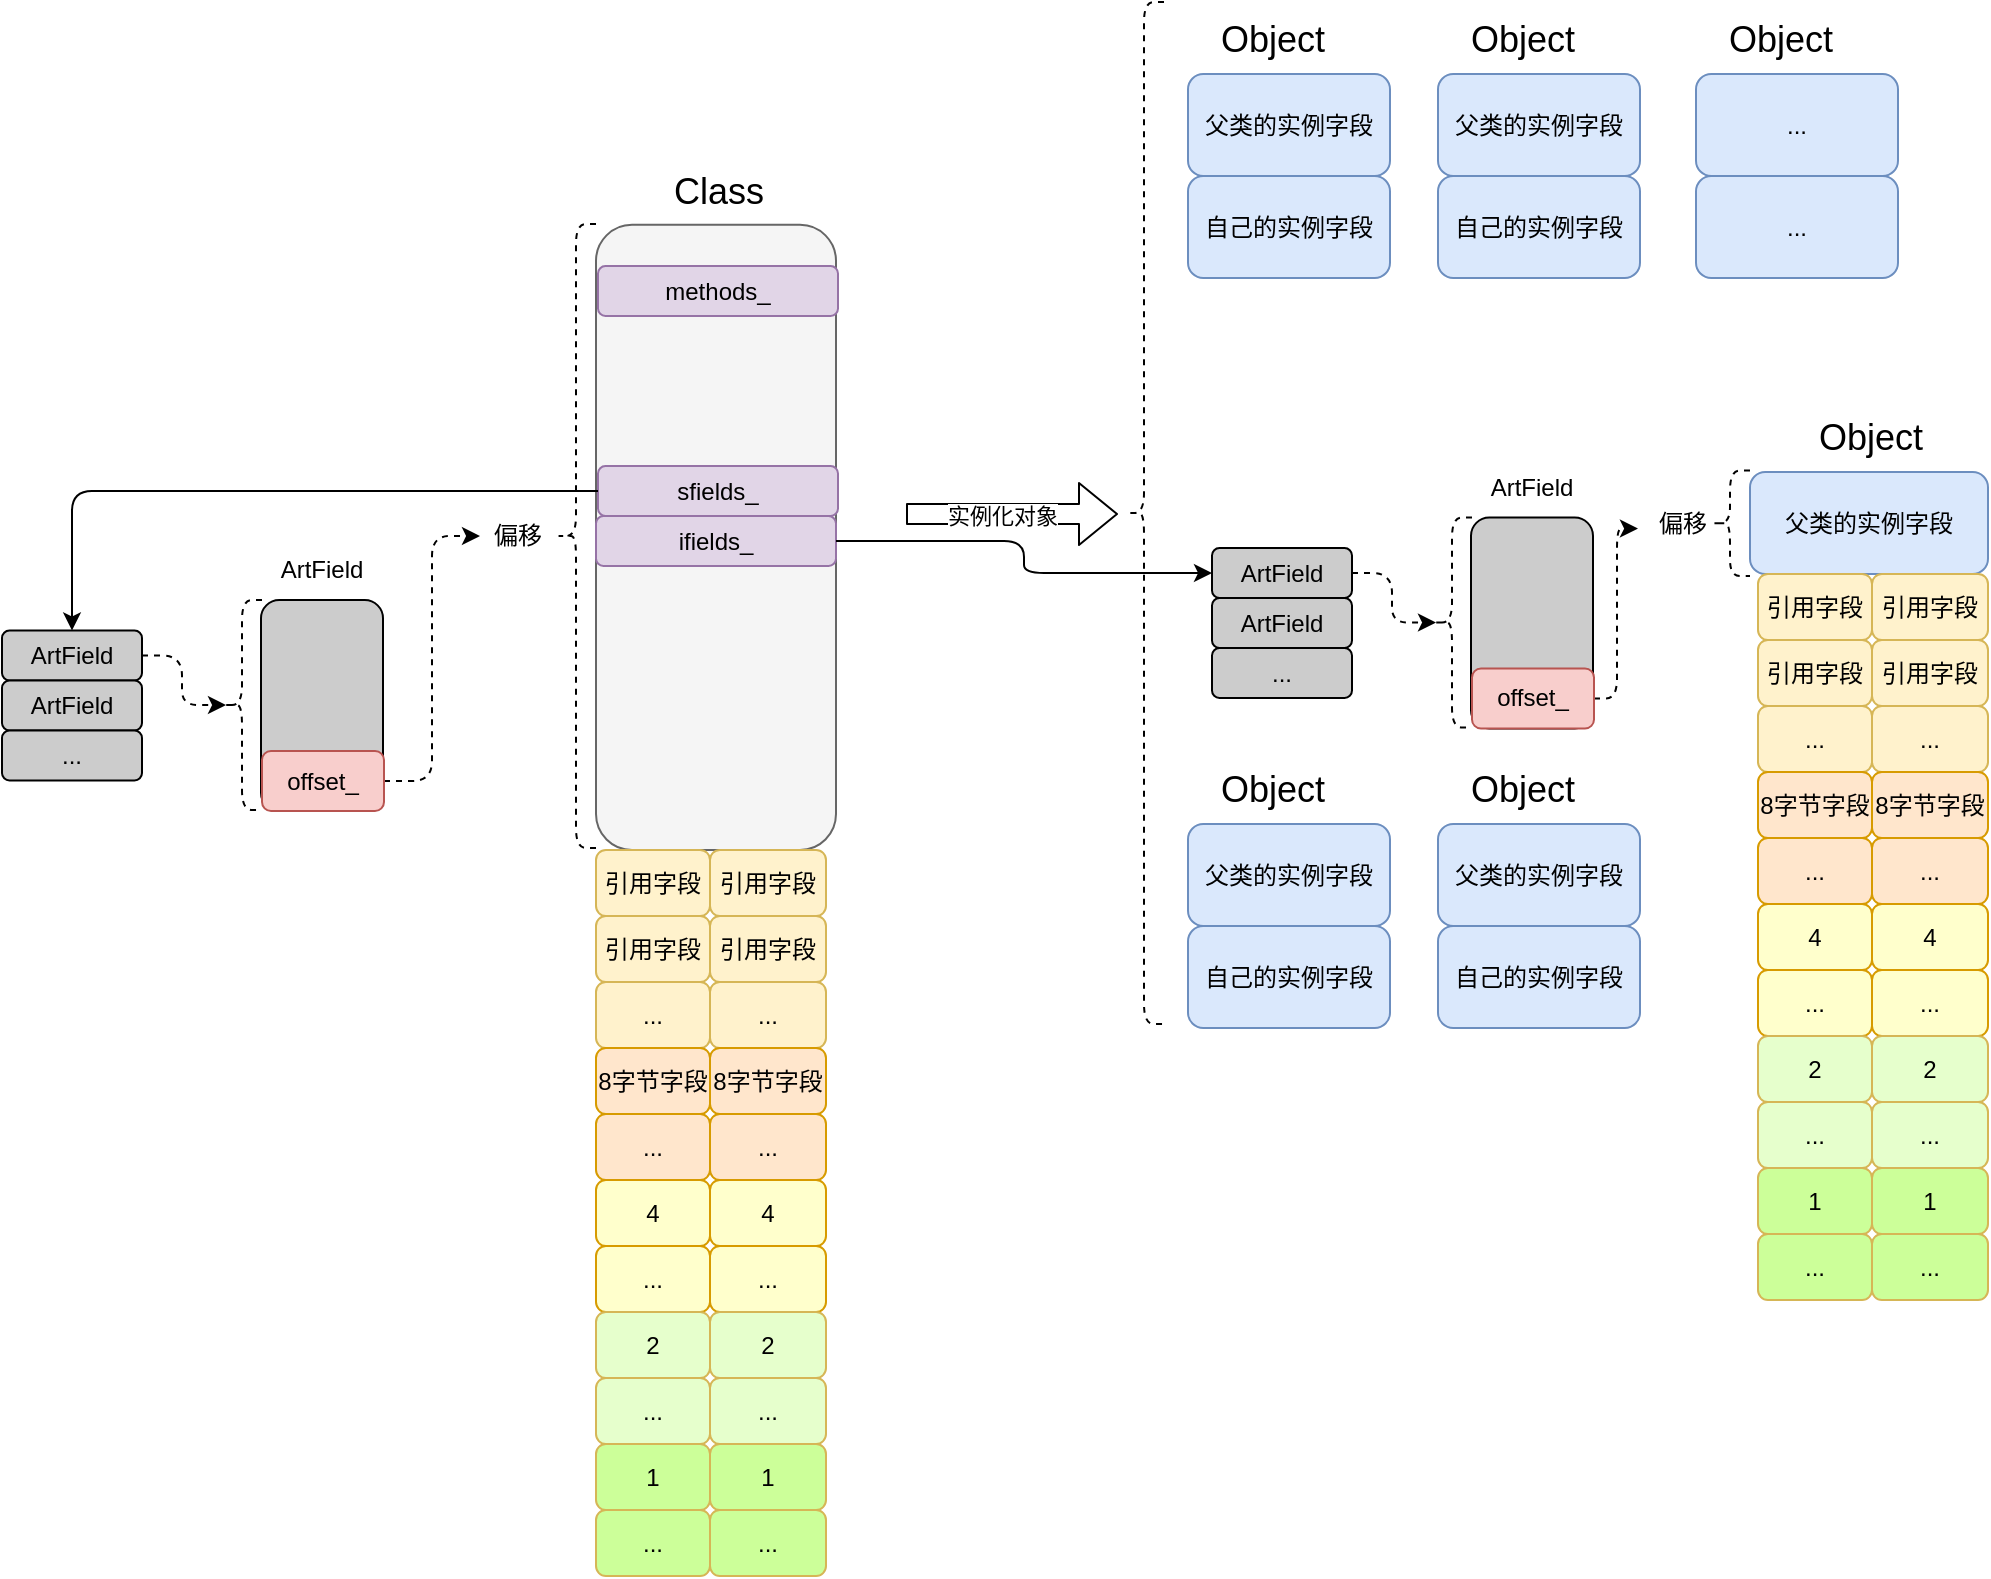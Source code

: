 <mxfile>
    <diagram id="HKTIOLSDJYp_C6PdDeP-" name="第 1 页">
        <mxGraphModel dx="1556" dy="1362" grid="0" gridSize="10" guides="1" tooltips="1" connect="1" arrows="1" fold="1" page="0" pageScale="1" pageWidth="827" pageHeight="1169" math="0" shadow="0">
            <root>
                <mxCell id="0"/>
                <mxCell id="1" parent="0"/>
                <mxCell id="5" value="" style="group" vertex="1" connectable="0" parent="1">
                    <mxGeometry x="184" y="141" width="121" height="327" as="geometry"/>
                </mxCell>
                <mxCell id="2" value="" style="rounded=1;whiteSpace=wrap;html=1;fillColor=#f5f5f5;fontColor=#333333;strokeColor=#666666;" vertex="1" parent="5">
                    <mxGeometry y="14.41" width="120" height="312.59" as="geometry"/>
                </mxCell>
                <mxCell id="4" value="&lt;font style=&quot;font-size: 18px;&quot;&gt;Class&lt;/font&gt;" style="text;html=1;align=center;verticalAlign=middle;resizable=0;points=[];autosize=1;strokeColor=none;fillColor=none;" vertex="1" parent="5">
                    <mxGeometry x="29" y="-19.217" width="63" height="34" as="geometry"/>
                </mxCell>
                <mxCell id="6" value="methods_" style="rounded=1;whiteSpace=wrap;html=1;fillColor=#e1d5e7;strokeColor=#9673a6;" vertex="1" parent="5">
                    <mxGeometry x="1" y="35" width="120" height="25" as="geometry"/>
                </mxCell>
                <mxCell id="7" value="sfields_" style="rounded=1;whiteSpace=wrap;html=1;fillColor=#e1d5e7;strokeColor=#9673a6;" vertex="1" parent="5">
                    <mxGeometry x="1" y="135" width="120" height="25" as="geometry"/>
                </mxCell>
                <mxCell id="8" value="ifields_" style="rounded=1;whiteSpace=wrap;html=1;fillColor=#e1d5e7;strokeColor=#9673a6;" vertex="1" parent="5">
                    <mxGeometry y="160" width="120" height="25" as="geometry"/>
                </mxCell>
                <mxCell id="15" value="" style="edgeStyle=orthogonalEdgeStyle;html=1;exitX=1;exitY=0.5;exitDx=0;exitDy=0;entryX=0.1;entryY=0.5;entryDx=0;entryDy=0;entryPerimeter=0;dashed=1;" edge="1" parent="1" source="11" target="22">
                    <mxGeometry relative="1" as="geometry">
                        <mxPoint x="-25.5" y="378.89" as="sourcePoint"/>
                        <mxPoint x="-27" y="396" as="targetPoint"/>
                    </mxGeometry>
                </mxCell>
                <mxCell id="11" value="ArtField" style="rounded=1;whiteSpace=wrap;html=1;fillColor=#CCCCCC;" vertex="1" parent="1">
                    <mxGeometry x="-113" y="358.25" width="70" height="25" as="geometry"/>
                </mxCell>
                <mxCell id="9" style="edgeStyle=orthogonalEdgeStyle;html=1;exitX=0;exitY=0.5;exitDx=0;exitDy=0;" edge="1" parent="1" source="7" target="11">
                    <mxGeometry relative="1" as="geometry">
                        <mxPoint x="-24" y="360.667" as="targetPoint"/>
                    </mxGeometry>
                </mxCell>
                <mxCell id="12" value="ArtField" style="rounded=1;whiteSpace=wrap;html=1;fillColor=#CCCCCC;" vertex="1" parent="1">
                    <mxGeometry x="-113" y="383.25" width="70" height="25" as="geometry"/>
                </mxCell>
                <mxCell id="13" value="..." style="rounded=1;whiteSpace=wrap;html=1;fillColor=#CCCCCC;" vertex="1" parent="1">
                    <mxGeometry x="-113" y="408.25" width="70" height="25" as="geometry"/>
                </mxCell>
                <mxCell id="14" value="" style="whiteSpace=wrap;html=1;rounded=1;fillColor=#CCCCCC;" vertex="1" parent="1">
                    <mxGeometry x="16.5" y="343" width="61" height="105.5" as="geometry"/>
                </mxCell>
                <mxCell id="16" value="ArtField" style="text;html=1;align=center;verticalAlign=middle;whiteSpace=wrap;rounded=0;" vertex="1" parent="1">
                    <mxGeometry x="17" y="313" width="60" height="30" as="geometry"/>
                </mxCell>
                <mxCell id="18" style="edgeStyle=orthogonalEdgeStyle;html=1;entryX=0;entryY=0.5;entryDx=0;entryDy=0;dashed=1;" edge="1" parent="1" source="17" target="19">
                    <mxGeometry relative="1" as="geometry">
                        <mxPoint x="81" y="333" as="targetPoint"/>
                    </mxGeometry>
                </mxCell>
                <mxCell id="20" style="edgeStyle=none;html=1;" edge="1" parent="1" source="17" target="14">
                    <mxGeometry relative="1" as="geometry"/>
                </mxCell>
                <mxCell id="17" value="offset_" style="rounded=1;whiteSpace=wrap;html=1;fillColor=#f8cecc;strokeColor=#b85450;" vertex="1" parent="1">
                    <mxGeometry x="17" y="418.5" width="61" height="30" as="geometry"/>
                </mxCell>
                <mxCell id="19" value="偏移" style="text;html=1;align=center;verticalAlign=middle;whiteSpace=wrap;rounded=0;" vertex="1" parent="1">
                    <mxGeometry x="126" y="301" width="38" height="20" as="geometry"/>
                </mxCell>
                <mxCell id="21" value="" style="shape=curlyBracket;whiteSpace=wrap;html=1;rounded=1;labelPosition=left;verticalLabelPosition=middle;align=right;verticalAlign=middle;dashed=1;" vertex="1" parent="1">
                    <mxGeometry x="164" y="155" width="20" height="312" as="geometry"/>
                </mxCell>
                <mxCell id="22" value="" style="shape=curlyBracket;whiteSpace=wrap;html=1;rounded=1;labelPosition=left;verticalLabelPosition=middle;align=right;verticalAlign=middle;dashed=1;" vertex="1" parent="1">
                    <mxGeometry x="-3" y="343" width="20" height="105" as="geometry"/>
                </mxCell>
                <mxCell id="25" value="引用字段" style="rounded=1;whiteSpace=wrap;html=1;fillColor=#fff2cc;strokeColor=#d6b656;" vertex="1" parent="1">
                    <mxGeometry x="241" y="468" width="58" height="33" as="geometry"/>
                </mxCell>
                <mxCell id="24" value="引用字段" style="rounded=1;whiteSpace=wrap;html=1;fillColor=#fff2cc;strokeColor=#d6b656;" vertex="1" parent="1">
                    <mxGeometry x="184" y="468" width="57" height="33" as="geometry"/>
                </mxCell>
                <mxCell id="26" value="引用字段" style="rounded=1;whiteSpace=wrap;html=1;fillColor=#fff2cc;strokeColor=#d6b656;" vertex="1" parent="1">
                    <mxGeometry x="241" y="501" width="58" height="33" as="geometry"/>
                </mxCell>
                <mxCell id="27" value="引用字段" style="rounded=1;whiteSpace=wrap;html=1;fillColor=#fff2cc;strokeColor=#d6b656;" vertex="1" parent="1">
                    <mxGeometry x="184" y="501" width="57" height="33" as="geometry"/>
                </mxCell>
                <mxCell id="28" value="..." style="rounded=1;whiteSpace=wrap;html=1;fillColor=#fff2cc;strokeColor=#d6b656;" vertex="1" parent="1">
                    <mxGeometry x="184" y="534" width="57" height="33" as="geometry"/>
                </mxCell>
                <mxCell id="30" value="..." style="rounded=1;whiteSpace=wrap;html=1;fillColor=#fff2cc;strokeColor=#d6b656;" vertex="1" parent="1">
                    <mxGeometry x="241" y="534" width="58" height="33" as="geometry"/>
                </mxCell>
                <mxCell id="31" value="8字节字段" style="rounded=1;whiteSpace=wrap;html=1;fillColor=#ffe6cc;strokeColor=#d79b00;" vertex="1" parent="1">
                    <mxGeometry x="184" y="567" width="57" height="33" as="geometry"/>
                </mxCell>
                <mxCell id="32" value="8字节字段" style="rounded=1;whiteSpace=wrap;html=1;fillColor=#ffe6cc;strokeColor=#d79b00;" vertex="1" parent="1">
                    <mxGeometry x="241" y="567" width="58" height="33" as="geometry"/>
                </mxCell>
                <mxCell id="33" value="..." style="rounded=1;whiteSpace=wrap;html=1;fillColor=#ffe6cc;strokeColor=#d79b00;" vertex="1" parent="1">
                    <mxGeometry x="184" y="600" width="57" height="33" as="geometry"/>
                </mxCell>
                <mxCell id="34" value="..." style="rounded=1;whiteSpace=wrap;html=1;fillColor=#ffe6cc;strokeColor=#d79b00;" vertex="1" parent="1">
                    <mxGeometry x="241" y="600" width="58" height="33" as="geometry"/>
                </mxCell>
                <mxCell id="35" value="4" style="rounded=1;whiteSpace=wrap;html=1;fillColor=#FFFFCC;strokeColor=#d79b00;" vertex="1" parent="1">
                    <mxGeometry x="184" y="633" width="57" height="33" as="geometry"/>
                </mxCell>
                <mxCell id="36" value="4" style="rounded=1;whiteSpace=wrap;html=1;fillColor=#FFFFCC;strokeColor=#d79b00;" vertex="1" parent="1">
                    <mxGeometry x="241" y="633" width="58" height="33" as="geometry"/>
                </mxCell>
                <mxCell id="37" value="..." style="rounded=1;whiteSpace=wrap;html=1;fillColor=#FFFFCC;strokeColor=#d79b00;" vertex="1" parent="1">
                    <mxGeometry x="184" y="666" width="57" height="33" as="geometry"/>
                </mxCell>
                <mxCell id="38" value="..." style="rounded=1;whiteSpace=wrap;html=1;fillColor=#FFFFCC;strokeColor=#d79b00;" vertex="1" parent="1">
                    <mxGeometry x="241" y="666" width="58" height="33" as="geometry"/>
                </mxCell>
                <mxCell id="39" value="2" style="rounded=1;whiteSpace=wrap;html=1;fillColor=#E6FFCC;strokeColor=#d6b656;" vertex="1" parent="1">
                    <mxGeometry x="184" y="699" width="57" height="33" as="geometry"/>
                </mxCell>
                <mxCell id="40" value="2" style="rounded=1;whiteSpace=wrap;html=1;fillColor=#E6FFCC;strokeColor=#d6b656;" vertex="1" parent="1">
                    <mxGeometry x="241" y="699" width="58" height="33" as="geometry"/>
                </mxCell>
                <mxCell id="41" value="..." style="rounded=1;whiteSpace=wrap;html=1;fillColor=#E6FFCC;strokeColor=#d6b656;" vertex="1" parent="1">
                    <mxGeometry x="184" y="732" width="57" height="33" as="geometry"/>
                </mxCell>
                <mxCell id="42" value="..." style="rounded=1;whiteSpace=wrap;html=1;fillColor=#E6FFCC;strokeColor=#d6b656;" vertex="1" parent="1">
                    <mxGeometry x="241" y="732" width="58" height="33" as="geometry"/>
                </mxCell>
                <mxCell id="43" value="1" style="rounded=1;whiteSpace=wrap;html=1;fillColor=#CCFF99;strokeColor=#d6b656;" vertex="1" parent="1">
                    <mxGeometry x="184" y="765" width="57" height="33" as="geometry"/>
                </mxCell>
                <mxCell id="44" value="1" style="rounded=1;whiteSpace=wrap;html=1;fillColor=#CCFF99;strokeColor=#d6b656;" vertex="1" parent="1">
                    <mxGeometry x="241" y="765" width="58" height="33" as="geometry"/>
                </mxCell>
                <mxCell id="45" value="..." style="rounded=1;whiteSpace=wrap;html=1;fillColor=#CCFF99;strokeColor=#d6b656;" vertex="1" parent="1">
                    <mxGeometry x="184" y="798" width="57" height="33" as="geometry"/>
                </mxCell>
                <mxCell id="46" value="..." style="rounded=1;whiteSpace=wrap;html=1;fillColor=#CCFF99;strokeColor=#d6b656;" vertex="1" parent="1">
                    <mxGeometry x="241" y="798" width="58" height="33" as="geometry"/>
                </mxCell>
                <mxCell id="49" value="" style="shape=flexArrow;endArrow=classic;html=1;" edge="1" parent="1">
                    <mxGeometry width="50" height="50" relative="1" as="geometry">
                        <mxPoint x="339" y="300" as="sourcePoint"/>
                        <mxPoint x="445" y="300" as="targetPoint"/>
                    </mxGeometry>
                </mxCell>
                <mxCell id="50" value="实例化对象" style="edgeLabel;html=1;align=center;verticalAlign=middle;resizable=0;points=[];" vertex="1" connectable="0" parent="49">
                    <mxGeometry x="-0.107" y="-1" relative="1" as="geometry">
                        <mxPoint as="offset"/>
                    </mxGeometry>
                </mxCell>
                <mxCell id="51" value="" style="edgeStyle=orthogonalEdgeStyle;html=1;exitX=1;exitY=0.5;exitDx=0;exitDy=0;entryX=0.1;entryY=0.5;entryDx=0;entryDy=0;entryPerimeter=0;dashed=1;" edge="1" parent="1" source="52" target="59">
                    <mxGeometry relative="1" as="geometry">
                        <mxPoint x="579.5" y="337.64" as="sourcePoint"/>
                        <mxPoint x="578" y="354.75" as="targetPoint"/>
                    </mxGeometry>
                </mxCell>
                <mxCell id="52" value="ArtField" style="rounded=1;whiteSpace=wrap;html=1;fillColor=#CCCCCC;" vertex="1" parent="1">
                    <mxGeometry x="492" y="317" width="70" height="25" as="geometry"/>
                </mxCell>
                <mxCell id="53" value="ArtField" style="rounded=1;whiteSpace=wrap;html=1;fillColor=#CCCCCC;" vertex="1" parent="1">
                    <mxGeometry x="492" y="342" width="70" height="25" as="geometry"/>
                </mxCell>
                <mxCell id="54" value="..." style="rounded=1;whiteSpace=wrap;html=1;fillColor=#CCCCCC;" vertex="1" parent="1">
                    <mxGeometry x="492" y="367" width="70" height="25" as="geometry"/>
                </mxCell>
                <mxCell id="55" value="" style="whiteSpace=wrap;html=1;rounded=1;fillColor=#CCCCCC;" vertex="1" parent="1">
                    <mxGeometry x="621.5" y="301.75" width="61" height="105.5" as="geometry"/>
                </mxCell>
                <mxCell id="56" value="ArtField" style="text;html=1;align=center;verticalAlign=middle;whiteSpace=wrap;rounded=0;" vertex="1" parent="1">
                    <mxGeometry x="622" y="271.75" width="60" height="30" as="geometry"/>
                </mxCell>
                <mxCell id="57" style="edgeStyle=none;html=1;" edge="1" parent="1" source="58" target="55">
                    <mxGeometry relative="1" as="geometry"/>
                </mxCell>
                <mxCell id="82" style="edgeStyle=orthogonalEdgeStyle;html=1;entryX=-0.024;entryY=0.603;entryDx=0;entryDy=0;entryPerimeter=0;dashed=1;" edge="1" parent="1" source="58" target="107">
                    <mxGeometry relative="1" as="geometry">
                        <mxPoint x="718" y="358.0" as="targetPoint"/>
                    </mxGeometry>
                </mxCell>
                <mxCell id="58" value="offset_" style="rounded=1;whiteSpace=wrap;html=1;fillColor=#f8cecc;strokeColor=#b85450;" vertex="1" parent="1">
                    <mxGeometry x="622" y="377.25" width="61" height="30" as="geometry"/>
                </mxCell>
                <mxCell id="59" value="" style="shape=curlyBracket;whiteSpace=wrap;html=1;rounded=1;labelPosition=left;verticalLabelPosition=middle;align=right;verticalAlign=middle;dashed=1;" vertex="1" parent="1">
                    <mxGeometry x="602" y="301.75" width="20" height="105" as="geometry"/>
                </mxCell>
                <mxCell id="60" style="edgeStyle=orthogonalEdgeStyle;html=1;entryX=0;entryY=0.5;entryDx=0;entryDy=0;" edge="1" parent="1" source="8" target="52">
                    <mxGeometry relative="1" as="geometry"/>
                </mxCell>
                <mxCell id="61" value="" style="shape=curlyBracket;whiteSpace=wrap;html=1;rounded=1;labelPosition=left;verticalLabelPosition=middle;align=right;verticalAlign=middle;dashed=1;" vertex="1" parent="1">
                    <mxGeometry x="448" y="44" width="20" height="511" as="geometry"/>
                </mxCell>
                <mxCell id="66" value="" style="group" vertex="1" connectable="0" parent="1">
                    <mxGeometry x="480" y="46" width="101" height="136" as="geometry"/>
                </mxCell>
                <mxCell id="64" value="" style="group" vertex="1" connectable="0" parent="66">
                    <mxGeometry width="101" height="85" as="geometry"/>
                </mxCell>
                <mxCell id="62" value="父类的实例字段" style="rounded=1;whiteSpace=wrap;html=1;fillColor=#dae8fc;strokeColor=#6c8ebf;" vertex="1" parent="64">
                    <mxGeometry y="34" width="101" height="51" as="geometry"/>
                </mxCell>
                <mxCell id="63" value="&lt;font style=&quot;font-size: 18px;&quot;&gt;Object&lt;/font&gt;" style="text;html=1;align=center;verticalAlign=middle;resizable=0;points=[];autosize=1;strokeColor=none;fillColor=none;" vertex="1" parent="64">
                    <mxGeometry x="7" width="70" height="34" as="geometry"/>
                </mxCell>
                <mxCell id="65" value="自己的实例字段" style="rounded=1;whiteSpace=wrap;html=1;fillColor=#dae8fc;strokeColor=#6c8ebf;" vertex="1" parent="66">
                    <mxGeometry y="85" width="101" height="51" as="geometry"/>
                </mxCell>
                <mxCell id="67" value="" style="group" vertex="1" connectable="0" parent="1">
                    <mxGeometry x="605" y="46" width="101" height="136" as="geometry"/>
                </mxCell>
                <mxCell id="68" value="" style="group" vertex="1" connectable="0" parent="67">
                    <mxGeometry width="101" height="85" as="geometry"/>
                </mxCell>
                <mxCell id="69" value="父类的实例字段" style="rounded=1;whiteSpace=wrap;html=1;fillColor=#dae8fc;strokeColor=#6c8ebf;" vertex="1" parent="68">
                    <mxGeometry y="34" width="101" height="51" as="geometry"/>
                </mxCell>
                <mxCell id="70" value="&lt;font style=&quot;font-size: 18px;&quot;&gt;Object&lt;/font&gt;" style="text;html=1;align=center;verticalAlign=middle;resizable=0;points=[];autosize=1;strokeColor=none;fillColor=none;" vertex="1" parent="68">
                    <mxGeometry x="7" width="70" height="34" as="geometry"/>
                </mxCell>
                <mxCell id="71" value="自己的实例字段" style="rounded=1;whiteSpace=wrap;html=1;fillColor=#dae8fc;strokeColor=#6c8ebf;" vertex="1" parent="67">
                    <mxGeometry y="85" width="101" height="51" as="geometry"/>
                </mxCell>
                <mxCell id="72" value="" style="group" vertex="1" connectable="0" parent="1">
                    <mxGeometry x="734" y="46" width="101" height="136" as="geometry"/>
                </mxCell>
                <mxCell id="73" value="" style="group" vertex="1" connectable="0" parent="72">
                    <mxGeometry width="101" height="85" as="geometry"/>
                </mxCell>
                <mxCell id="74" value="..." style="rounded=1;whiteSpace=wrap;html=1;fillColor=#dae8fc;strokeColor=#6c8ebf;" vertex="1" parent="73">
                    <mxGeometry y="34" width="101" height="51" as="geometry"/>
                </mxCell>
                <mxCell id="75" value="&lt;font style=&quot;font-size: 18px;&quot;&gt;Object&lt;/font&gt;" style="text;html=1;align=center;verticalAlign=middle;resizable=0;points=[];autosize=1;strokeColor=none;fillColor=none;" vertex="1" parent="73">
                    <mxGeometry x="7" width="70" height="34" as="geometry"/>
                </mxCell>
                <mxCell id="76" value="..." style="rounded=1;whiteSpace=wrap;html=1;fillColor=#dae8fc;strokeColor=#6c8ebf;" vertex="1" parent="72">
                    <mxGeometry y="85" width="101" height="51" as="geometry"/>
                </mxCell>
                <mxCell id="78" value="" style="group;" vertex="1" connectable="0" parent="1">
                    <mxGeometry x="761" y="245" width="119" height="85" as="geometry"/>
                </mxCell>
                <mxCell id="79" value="父类的实例字段" style="rounded=1;whiteSpace=wrap;html=1;fillColor=#dae8fc;strokeColor=#6c8ebf;" vertex="1" parent="78">
                    <mxGeometry y="34" width="119" height="51" as="geometry"/>
                </mxCell>
                <mxCell id="80" value="&lt;font style=&quot;font-size: 18px;&quot;&gt;Object&lt;/font&gt;" style="text;html=1;align=center;verticalAlign=middle;resizable=0;points=[];autosize=1;" vertex="1" parent="78">
                    <mxGeometry x="24.5" width="70" height="34" as="geometry"/>
                </mxCell>
                <mxCell id="83" value="引用字段" style="rounded=1;whiteSpace=wrap;html=1;fillColor=#fff2cc;strokeColor=#d6b656;" vertex="1" parent="1">
                    <mxGeometry x="822" y="330" width="58" height="33" as="geometry"/>
                </mxCell>
                <mxCell id="84" value="引用字段" style="rounded=1;whiteSpace=wrap;html=1;fillColor=#fff2cc;strokeColor=#d6b656;" vertex="1" parent="1">
                    <mxGeometry x="765" y="330" width="57" height="33" as="geometry"/>
                </mxCell>
                <mxCell id="85" value="引用字段" style="rounded=1;whiteSpace=wrap;html=1;fillColor=#fff2cc;strokeColor=#d6b656;" vertex="1" parent="1">
                    <mxGeometry x="822" y="363" width="58" height="33" as="geometry"/>
                </mxCell>
                <mxCell id="86" value="引用字段" style="rounded=1;whiteSpace=wrap;html=1;fillColor=#fff2cc;strokeColor=#d6b656;" vertex="1" parent="1">
                    <mxGeometry x="765" y="363" width="57" height="33" as="geometry"/>
                </mxCell>
                <mxCell id="87" value="..." style="rounded=1;whiteSpace=wrap;html=1;fillColor=#fff2cc;strokeColor=#d6b656;" vertex="1" parent="1">
                    <mxGeometry x="765" y="396" width="57" height="33" as="geometry"/>
                </mxCell>
                <mxCell id="88" value="..." style="rounded=1;whiteSpace=wrap;html=1;fillColor=#fff2cc;strokeColor=#d6b656;" vertex="1" parent="1">
                    <mxGeometry x="822" y="396" width="58" height="33" as="geometry"/>
                </mxCell>
                <mxCell id="89" value="8字节字段" style="rounded=1;whiteSpace=wrap;html=1;fillColor=#ffe6cc;strokeColor=#d79b00;" vertex="1" parent="1">
                    <mxGeometry x="765" y="429" width="57" height="33" as="geometry"/>
                </mxCell>
                <mxCell id="90" value="8字节字段" style="rounded=1;whiteSpace=wrap;html=1;fillColor=#ffe6cc;strokeColor=#d79b00;" vertex="1" parent="1">
                    <mxGeometry x="822" y="429" width="58" height="33" as="geometry"/>
                </mxCell>
                <mxCell id="91" value="..." style="rounded=1;whiteSpace=wrap;html=1;fillColor=#ffe6cc;strokeColor=#d79b00;" vertex="1" parent="1">
                    <mxGeometry x="765" y="462" width="57" height="33" as="geometry"/>
                </mxCell>
                <mxCell id="92" value="..." style="rounded=1;whiteSpace=wrap;html=1;fillColor=#ffe6cc;strokeColor=#d79b00;" vertex="1" parent="1">
                    <mxGeometry x="822" y="462" width="58" height="33" as="geometry"/>
                </mxCell>
                <mxCell id="93" value="4" style="rounded=1;whiteSpace=wrap;html=1;fillColor=#FFFFCC;strokeColor=#d79b00;" vertex="1" parent="1">
                    <mxGeometry x="765" y="495" width="57" height="33" as="geometry"/>
                </mxCell>
                <mxCell id="94" value="4" style="rounded=1;whiteSpace=wrap;html=1;fillColor=#FFFFCC;strokeColor=#d79b00;" vertex="1" parent="1">
                    <mxGeometry x="822" y="495" width="58" height="33" as="geometry"/>
                </mxCell>
                <mxCell id="95" value="..." style="rounded=1;whiteSpace=wrap;html=1;fillColor=#FFFFCC;strokeColor=#d79b00;" vertex="1" parent="1">
                    <mxGeometry x="765" y="528" width="57" height="33" as="geometry"/>
                </mxCell>
                <mxCell id="96" value="..." style="rounded=1;whiteSpace=wrap;html=1;fillColor=#FFFFCC;strokeColor=#d79b00;" vertex="1" parent="1">
                    <mxGeometry x="822" y="528" width="58" height="33" as="geometry"/>
                </mxCell>
                <mxCell id="97" value="2" style="rounded=1;whiteSpace=wrap;html=1;fillColor=#E6FFCC;strokeColor=#d6b656;" vertex="1" parent="1">
                    <mxGeometry x="765" y="561" width="57" height="33" as="geometry"/>
                </mxCell>
                <mxCell id="98" value="2" style="rounded=1;whiteSpace=wrap;html=1;fillColor=#E6FFCC;strokeColor=#d6b656;" vertex="1" parent="1">
                    <mxGeometry x="822" y="561" width="58" height="33" as="geometry"/>
                </mxCell>
                <mxCell id="99" value="..." style="rounded=1;whiteSpace=wrap;html=1;fillColor=#E6FFCC;strokeColor=#d6b656;" vertex="1" parent="1">
                    <mxGeometry x="765" y="594" width="57" height="33" as="geometry"/>
                </mxCell>
                <mxCell id="100" value="..." style="rounded=1;whiteSpace=wrap;html=1;fillColor=#E6FFCC;strokeColor=#d6b656;" vertex="1" parent="1">
                    <mxGeometry x="822" y="594" width="58" height="33" as="geometry"/>
                </mxCell>
                <mxCell id="101" value="1" style="rounded=1;whiteSpace=wrap;html=1;fillColor=#CCFF99;strokeColor=#d6b656;" vertex="1" parent="1">
                    <mxGeometry x="765" y="627" width="57" height="33" as="geometry"/>
                </mxCell>
                <mxCell id="102" value="1" style="rounded=1;whiteSpace=wrap;html=1;fillColor=#CCFF99;strokeColor=#d6b656;" vertex="1" parent="1">
                    <mxGeometry x="822" y="627" width="58" height="33" as="geometry"/>
                </mxCell>
                <mxCell id="103" value="..." style="rounded=1;whiteSpace=wrap;html=1;fillColor=#CCFF99;strokeColor=#d6b656;" vertex="1" parent="1">
                    <mxGeometry x="765" y="660" width="57" height="33" as="geometry"/>
                </mxCell>
                <mxCell id="104" value="..." style="rounded=1;whiteSpace=wrap;html=1;fillColor=#CCFF99;strokeColor=#d6b656;" vertex="1" parent="1">
                    <mxGeometry x="822" y="660" width="58" height="33" as="geometry"/>
                </mxCell>
                <mxCell id="105" value="" style="shape=curlyBracket;whiteSpace=wrap;html=1;rounded=1;labelPosition=left;verticalLabelPosition=middle;align=right;verticalAlign=middle;dashed=1;" vertex="1" parent="1">
                    <mxGeometry x="741" y="278.25" width="20" height="52.75" as="geometry"/>
                </mxCell>
                <mxCell id="107" value="偏移" style="text;html=1;align=center;verticalAlign=middle;resizable=0;points=[];autosize=1;strokeColor=none;fillColor=none;" vertex="1" parent="1">
                    <mxGeometry x="706" y="291.63" width="42" height="26" as="geometry"/>
                </mxCell>
                <mxCell id="108" value="" style="group" vertex="1" connectable="0" parent="1">
                    <mxGeometry x="480" y="421" width="101" height="136" as="geometry"/>
                </mxCell>
                <mxCell id="109" value="" style="group" vertex="1" connectable="0" parent="108">
                    <mxGeometry width="101" height="85" as="geometry"/>
                </mxCell>
                <mxCell id="110" value="父类的实例字段" style="rounded=1;whiteSpace=wrap;html=1;fillColor=#dae8fc;strokeColor=#6c8ebf;" vertex="1" parent="109">
                    <mxGeometry y="34" width="101" height="51" as="geometry"/>
                </mxCell>
                <mxCell id="111" value="&lt;font style=&quot;font-size: 18px;&quot;&gt;Object&lt;/font&gt;" style="text;html=1;align=center;verticalAlign=middle;resizable=0;points=[];autosize=1;strokeColor=none;fillColor=none;" vertex="1" parent="109">
                    <mxGeometry x="7" width="70" height="34" as="geometry"/>
                </mxCell>
                <mxCell id="112" value="自己的实例字段" style="rounded=1;whiteSpace=wrap;html=1;fillColor=#dae8fc;strokeColor=#6c8ebf;" vertex="1" parent="108">
                    <mxGeometry y="85" width="101" height="51" as="geometry"/>
                </mxCell>
                <mxCell id="113" value="" style="group" vertex="1" connectable="0" parent="1">
                    <mxGeometry x="605" y="421" width="101" height="136" as="geometry"/>
                </mxCell>
                <mxCell id="114" value="" style="group" vertex="1" connectable="0" parent="113">
                    <mxGeometry width="101" height="85" as="geometry"/>
                </mxCell>
                <mxCell id="115" value="父类的实例字段" style="rounded=1;whiteSpace=wrap;html=1;fillColor=#dae8fc;strokeColor=#6c8ebf;" vertex="1" parent="114">
                    <mxGeometry y="34" width="101" height="51" as="geometry"/>
                </mxCell>
                <mxCell id="116" value="&lt;font style=&quot;font-size: 18px;&quot;&gt;Object&lt;/font&gt;" style="text;html=1;align=center;verticalAlign=middle;resizable=0;points=[];autosize=1;strokeColor=none;fillColor=none;" vertex="1" parent="114">
                    <mxGeometry x="7" width="70" height="34" as="geometry"/>
                </mxCell>
                <mxCell id="117" value="自己的实例字段" style="rounded=1;whiteSpace=wrap;html=1;fillColor=#dae8fc;strokeColor=#6c8ebf;" vertex="1" parent="113">
                    <mxGeometry y="85" width="101" height="51" as="geometry"/>
                </mxCell>
            </root>
        </mxGraphModel>
    </diagram>
</mxfile>